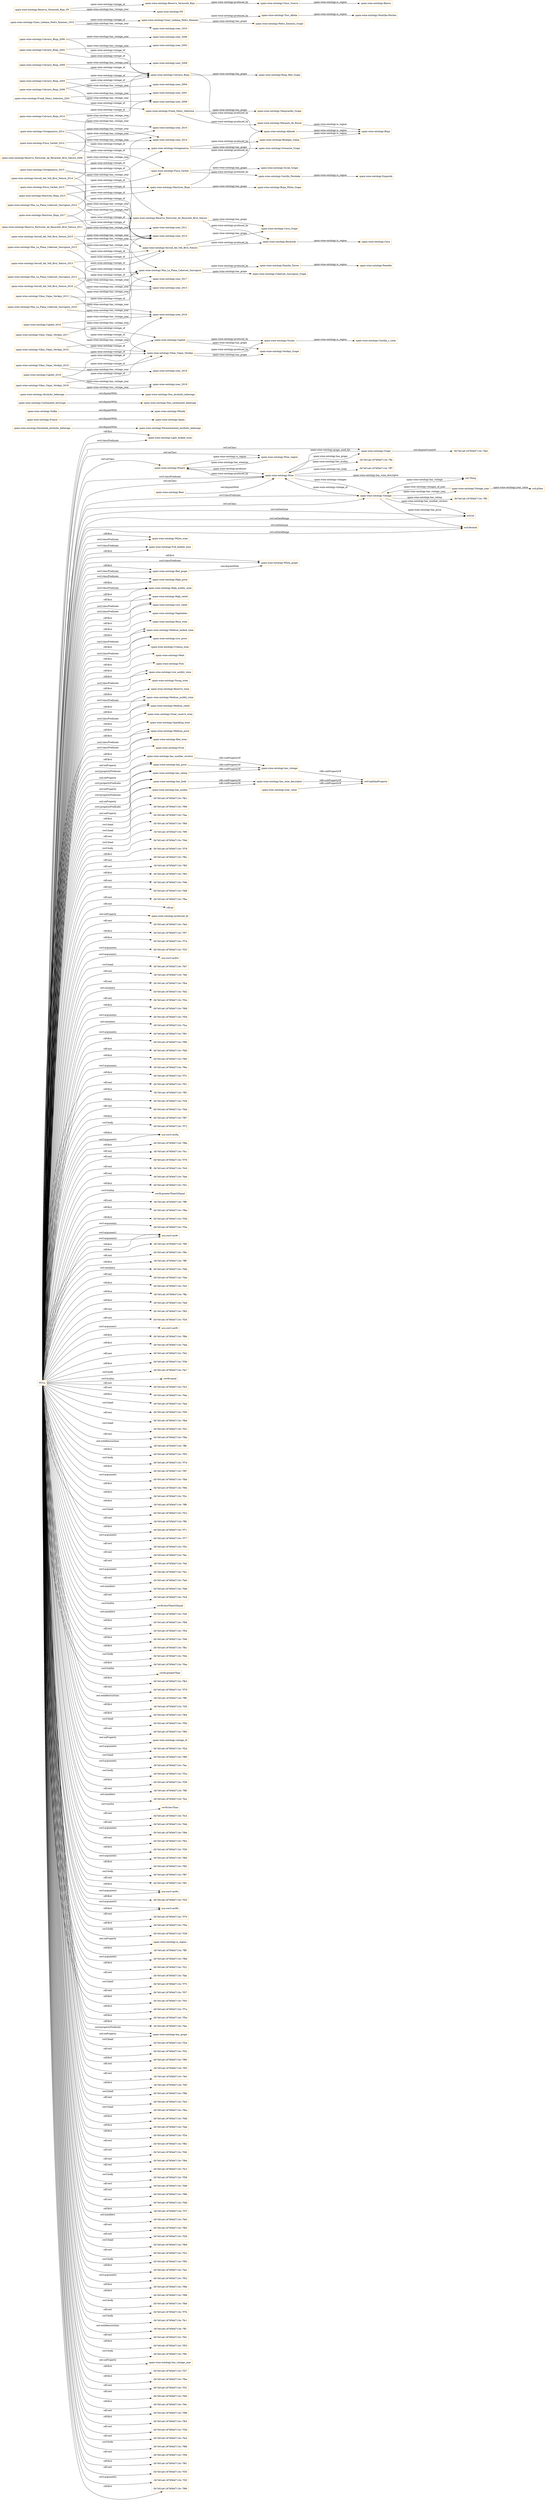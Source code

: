 digraph ar2dtool_diagram { 
rankdir=LR;
size="1501"
node [shape = rectangle, color="orange"]; "spain-wine-ontology:Light_bodied_wine" "spain-wine-ontology:Winery" "spain-wine-ontology:White_wine" "spain-wine-ontology:Full_bodied_wine" "spain-wine-ontology:White_grape" "spain-wine-ontology:Destilated_alcoholic_beberage" "spain-wine-ontology:High_price" "spain-wine-ontology:Spain" "spain-wine-ontology:Vodka" "spain-wine-ontology:High_acidity_wine" "spain-wine-ontology:High_rated" "spain-wine-ontology:Low_rated" "spain-wine-ontology:Vegetables" "spain-wine-ontology:Rose_wine" "spain-wine-ontology:Medium_bodied_wine" "spain-wine-ontology:Low_price" "spain-wine-ontology:Crianza_wine" "spain-wine-ontology:Meat" "spain-wine-ontology:Fish" "spain-wine-ontology:Whisky" "spain-wine-ontology:Wine_region" "spain-wine-ontology:Non_carbonated_beberage" "spain-wine-ontology:France" "spain-wine-ontology:Wine" "spain-wine-ontology:Grape" "spain-wine-ontology:Low_acidity_wine" "spain-wine-ontology:Young_wine" "spain-wine-ontology:Red_grape" "spain-wine-ontology:Vintage_year" "spain-wine-ontology:Beer" "spain-wine-ontology:Reserve_wine" "spain-wine-ontology:Medium_acidity_wine" "spain-wine-ontology:Non_alcoholic_beberage" "spain-wine-ontology:Medium_rated" "spain-wine-ontology:Great_reserve_wine" "spain-wine-ontology:Sparkling_wine" "spain-wine-ontology:Carbonated_beverage" "spain-wine-ontology:Medium_price" "spain-wine-ontology:Red_wine" "spain-wine-ontology:Fruit" "spain-wine-ontology:Fermentatated_alcoholic_beberage" "spain-wine-ontology:Vintage" "spain-wine-ontology:Alcoholic_beberage" ; /*classes style*/
	"spain-wine-ontology:Calvario_Rioja_2010" -> "spain-wine-ontology:Calvario_Rioja" [ label = "spain-wine-ontology:vintage_of" ];
	"spain-wine-ontology:Calvario_Rioja_2010" -> "spain-wine-ontology:year_2010" [ label = "spain-wine-ontology:has_vintage_year" ];
	"spain-wine-ontology:year_value" -> "owl:topDataProperty" [ label = "rdfs:subPropertyOf" ];
	"spain-wine-ontology:Mas_La_Plana_Cabernet_Sauvignon" -> "spain-wine-ontology:Familia_Torres" [ label = "spain-wine-ontology:produced_by" ];
	"spain-wine-ontology:Mas_La_Plana_Cabernet_Sauvignon" -> "spain-wine-ontology:Cabernet_Sauvignon_Grape" [ label = "spain-wine-ontology:has_grape" ];
	"spain-wine-ontology:Calvario_Rioja_2008" -> "spain-wine-ontology:Calvario_Rioja" [ label = "spain-wine-ontology:vintage_of" ];
	"spain-wine-ontology:Calvario_Rioja_2008" -> "spain-wine-ontology:year_2008" [ label = "spain-wine-ontology:has_vintage_year" ];
	"spain-wine-ontology:Viñas_Viejas_Verdejo_2017" -> "spain-wine-ontology:Viñas_Viejas_Verdejo" [ label = "spain-wine-ontology:vintage_of" ];
	"spain-wine-ontology:Viñas_Viejas_Verdejo_2017" -> "spain-wine-ontology:year_2017" [ label = "spain-wine-ontology:has_vintage_year" ];
	"spain-wine-ontology:Red_grape" -> "spain-wine-ontology:White_grape" [ label = "owl:disjointWith" ];
	"spain-wine-ontology:has_rating" -> "spain-wine-ontology:has_vintage" [ label = "rdfs:subPropertyOf" ];
	"spain-wine-ontology:Gines_Liebana_Pedro_Ximenez" -> "spain-wine-ontology:Toro_Albala" [ label = "spain-wine-ontology:produced_by" ];
	"spain-wine-ontology:Gines_Liebana_Pedro_Ximenez" -> "spain-wine-ontology:Pedro_Ximenez_Grape" [ label = "spain-wine-ontology:has_grape" ];
	"spain-wine-ontology:Calvario_Rioja_2002" -> "spain-wine-ontology:Calvario_Rioja" [ label = "spain-wine-ontology:vintage_of" ];
	"spain-wine-ontology:Calvario_Rioja_2002" -> "spain-wine-ontology:year_2002" [ label = "spain-wine-ontology:has_vintage_year" ];
	"spain-wine-ontology:Ossian" -> "spain-wine-ontology:Castilla_y_León" [ label = "spain-wine-ontology:is_region" ];
	"spain-wine-ontology:Carbonated_beverage" -> "spain-wine-ontology:Non_carbonated_beberage" [ label = "owl:disjointWith" ];
	"spain-wine-ontology:has_number_reviews" -> "spain-wine-ontology:has_vintage" [ label = "rdfs:subPropertyOf" ];
	"spain-wine-ontology:Reserva_Particular_de_Recaredo_Brut_Nature_2011" -> "spain-wine-ontology:Reserva_Particular_de_Recaredo_Brut_Nature" [ label = "spain-wine-ontology:vintage_of" ];
	"spain-wine-ontology:Reserva_Particular_de_Recaredo_Brut_Nature_2011" -> "spain-wine-ontology:year_2011" [ label = "spain-wine-ontology:has_vintage_year" ];
	"spain-wine-ontology:Martiries_Rioja" -> "spain-wine-ontology:Allende" [ label = "spain-wine-ontology:produced_by" ];
	"spain-wine-ontology:Martiries_Rioja" -> "spain-wine-ontology:Rioja_White_Grape" [ label = "spain-wine-ontology:has_grape" ];
	"spain-wine-ontology:Viñas_Viejas_Verdejo_2016" -> "spain-wine-ontology:Viñas_Viejas_Verdejo" [ label = "spain-wine-ontology:vintage_of" ];
	"spain-wine-ontology:Viñas_Viejas_Verdejo_2016" -> "spain-wine-ontology:year_2016" [ label = "spain-wine-ontology:has_vintage_year" ];
	"spain-wine-ontology:Mas_La_Plana_Cabernet_Sauvignon_2016" -> "spain-wine-ontology:Mas_La_Plana_Cabernet_Sauvignon" [ label = "spain-wine-ontology:vintage_of" ];
	"spain-wine-ontology:Mas_La_Plana_Cabernet_Sauvignon_2016" -> "spain-wine-ontology:year_2016" [ label = "spain-wine-ontology:has_vintage_year" ];
	"spain-wine-ontology:Serrall_del_Vell_Brut_Nature_2016" -> "spain-wine-ontology:Serrall_del_Vell_Brut_Nature" [ label = "spain-wine-ontology:vintage_of" ];
	"spain-wine-ontology:Serrall_del_Vell_Brut_Nature_2016" -> "spain-wine-ontology:year_2016" [ label = "spain-wine-ontology:has_vintage_year" ];
	"spain-wine-ontology:Recaredo" -> "spain-wine-ontology:Cava" [ label = "spain-wine-ontology:is_region" ];
	"spain-wine-ontology:Gines_Liebana_Pedro_Ximenez_1910" -> "spain-wine-ontology:Gines_Liebana_Pedro_Ximenez" [ label = "spain-wine-ontology:vintage_of" ];
	"spain-wine-ontology:Gines_Liebana_Pedro_Ximenez_1910" -> "spain-wine-ontology:year_1910" [ label = "spain-wine-ontology:has_vintage_year" ];
	"spain-wine-ontology:Bodegas_Gama" -> "spain-wine-ontology:Rioja" [ label = "spain-wine-ontology:is_region" ];
	"spain-wine-ontology:Frank_Ghery_Selection_2001" -> "spain-wine-ontology:Frank_Ghery_Selection" [ label = "spain-wine-ontology:vintage_of" ];
	"spain-wine-ontology:Frank_Ghery_Selection_2001" -> "spain-wine-ontology:year_2001" [ label = "spain-wine-ontology:has_vintage_year" ];
	"spain-wine-ontology:Martiries_Rioja_2017" -> "spain-wine-ontology:Martiries_Rioja" [ label = "spain-wine-ontology:vintage_of" ];
	"spain-wine-ontology:Martiries_Rioja_2017" -> "spain-wine-ontology:year_2017" [ label = "spain-wine-ontology:has_vintage_year" ];
	"spain-wine-ontology:Mas_La_Plana_Cabernet_Sauvignon_2010" -> "spain-wine-ontology:Mas_La_Plana_Cabernet_Sauvignon" [ label = "spain-wine-ontology:vintage_of" ];
	"spain-wine-ontology:Mas_La_Plana_Cabernet_Sauvignon_2010" -> "spain-wine-ontology:year_2010" [ label = "spain-wine-ontology:has_vintage_year" ];
	"spain-wine-ontology:has_wine_descriptor" -> "owl:topDataProperty" [ label = "rdfs:subPropertyOf" ];
	"spain-wine-ontology:has_price" -> "spain-wine-ontology:has_vintage" [ label = "rdfs:subPropertyOf" ];
	"spain-wine-ontology:Reserva_Particular_de_Recaredo_Brut_Nature_2008" -> "spain-wine-ontology:Reserva_Particular_de_Recaredo_Brut_Nature" [ label = "spain-wine-ontology:vintage_of" ];
	"spain-wine-ontology:Reserva_Particular_de_Recaredo_Brut_Nature_2008" -> "spain-wine-ontology:year_2008" [ label = "spain-wine-ontology:has_vintage_year" ];
	"spain-wine-ontology:Allende" -> "spain-wine-ontology:Rioja" [ label = "spain-wine-ontology:is_region" ];
	"spain-wine-ontology:Finca_Garbet_2015" -> "spain-wine-ontology:Finca_Garbet" [ label = "spain-wine-ontology:vintage_of" ];
	"spain-wine-ontology:Finca_Garbet_2015" -> "spain-wine-ontology:year_2015" [ label = "spain-wine-ontology:has_vintage_year" ];
	"spain-wine-ontology:Calvario_Rioja_2006" -> "spain-wine-ontology:Calvario_Rioja" [ label = "spain-wine-ontology:vintage_of" ];
	"spain-wine-ontology:Calvario_Rioja_2006" -> "spain-wine-ontology:year_2006" [ label = "spain-wine-ontology:has_vintage_year" ];
	"spain-wine-ontology:Alcoholic_beberage" -> "spain-wine-ontology:Non_alcoholic_beberage" [ label = "owl:disjointWith" ];
	"spain-wine-ontology:Viñas_Viejas_Verdejo_2015" -> "spain-wine-ontology:Viñas_Viejas_Verdejo" [ label = "spain-wine-ontology:vintage_of" ];
	"spain-wine-ontology:Viñas_Viejas_Verdejo_2015" -> "spain-wine-ontology:year_2015" [ label = "spain-wine-ontology:has_vintage_year" ];
	"spain-wine-ontology:Serrall_del_Vell_Brut_Nature" -> "spain-wine-ontology:Recaredo" [ label = "spain-wine-ontology:produced_by" ];
	"spain-wine-ontology:Serrall_del_Vell_Brut_Nature" -> "spain-wine-ontology:Cava_Grape" [ label = "spain-wine-ontology:has_grape" ];
	"spain-wine-ontology:has_acidity" -> "spain-wine-ontology:has_wine_descriptor" [ label = "rdfs:subPropertyOf" ];
	"spain-wine-ontology:Castillo_Perelada" -> "spain-wine-ontology:Empordà" [ label = "spain-wine-ontology:is_region" ];
	"spain-wine-ontology:Mas_La_Plana_Cabernet_Sauvignon_2015" -> "spain-wine-ontology:Mas_La_Plana_Cabernet_Sauvignon" [ label = "spain-wine-ontology:vintage_of" ];
	"spain-wine-ontology:Mas_La_Plana_Cabernet_Sauvignon_2015" -> "spain-wine-ontology:year_2015" [ label = "spain-wine-ontology:has_vintage_year" ];
	"spain-wine-ontology:Capitel_2018" -> "spain-wine-ontology:Capitel" [ label = "spain-wine-ontology:vintage_of" ];
	"spain-wine-ontology:Capitel_2018" -> "spain-wine-ontology:year_2018" [ label = "spain-wine-ontology:has_vintage_year" ];
	"spain-wine-ontology:Marqués_de_Riscal" -> "spain-wine-ontology:Rioja" [ label = "spain-wine-ontology:is_region" ];
	"spain-wine-ontology:Serrall_del_Vell_Brut_Nature_2015" -> "spain-wine-ontology:Serrall_del_Vell_Brut_Nature" [ label = "spain-wine-ontology:vintage_of" ];
	"spain-wine-ontology:Serrall_del_Vell_Brut_Nature_2015" -> "spain-wine-ontology:year_2015" [ label = "spain-wine-ontology:has_vintage_year" ];
	"spain-wine-ontology:Grape" -> "-3b7401a6:187856d7134:-7fed" [ label = "owl:disjointUnionOf" ];
	"spain-wine-ontology:Octogenarius" -> "spain-wine-ontology:Bodegas_Gama" [ label = "spain-wine-ontology:produced_by" ];
	"spain-wine-ontology:Octogenarius" -> "spain-wine-ontology:Grenache_Grape" [ label = "spain-wine-ontology:has_grape" ];
	"spain-wine-ontology:Calvario_Rioja" -> "spain-wine-ontology:Allende" [ label = "spain-wine-ontology:produced_by" ];
	"spain-wine-ontology:Calvario_Rioja" -> "spain-wine-ontology:Rioja_Red_Grape" [ label = "spain-wine-ontology:has_grape" ];
	"NULL" -> "-3b7401a6:187856d7134:-7fb1" [ label = "rdf:first" ];
	"NULL" -> "-3b7401a6:187856d7134:-7f96" [ label = "swrl:head" ];
	"NULL" -> "-3b7401a6:187856d7134:-7faa" [ label = "swrl:head" ];
	"NULL" -> "-3b7401a6:187856d7134:-7f60" [ label = "rdf:rest" ];
	"NULL" -> "spain-wine-ontology:has_acidity" [ label = "swrl:propertyPredicate" ];
	"NULL" -> "-3b7401a6:187856d7134:-7f9f" [ label = "swrl:head" ];
	"NULL" -> "spain-wine-ontology:Full_bodied_wine" [ label = "swrl:classPredicate" ];
	"NULL" -> "-3b7401a6:187856d7134:-7f4d" [ label = "swrl:body" ];
	"NULL" -> "-3b7401a6:187856d7134:-7f78" [ label = "rdf:first" ];
	"NULL" -> "-3b7401a6:187856d7134:-7f6c" [ label = "rdf:rest" ];
	"NULL" -> "-3b7401a6:187856d7134:-7fbf" [ label = "rdf:rest" ];
	"NULL" -> "-3b7401a6:187856d7134:-7f62" [ label = "rdf:first" ];
	"NULL" -> "-3b7401a6:187856d7134:-7f4b" [ label = "rdf:rest" ];
	"NULL" -> "spain-wine-ontology:High_acidity_wine" [ label = "swrl:classPredicate" ];
	"NULL" -> "-3b7401a6:187856d7134:-7fd8" [ label = "rdf:rest" ];
	"NULL" -> "-3b7401a6:187856d7134:-7fba" [ label = "rdf:rest" ];
	"NULL" -> "spain-wine-ontology:Winery" [ label = "owl:onClass" ];
	"NULL" -> "rdf:nil" [ label = "rdf:rest" ];
	"NULL" -> "spain-wine-ontology:Great_reserve_wine" [ label = "rdf:first" ];
	"NULL" -> "spain-wine-ontology:produced_by" [ label = "owl:onProperty" ];
	"NULL" -> "-3b7401a6:187856d7134:-7fa5" [ label = "rdf:rest" ];
	"NULL" -> "-3b7401a6:187856d7134:-7f57" [ label = "rdf:first" ];
	"NULL" -> "-3b7401a6:187856d7134:-7f74" [ label = "rdf:first" ];
	"NULL" -> "-3b7401a6:187856d7134:-7f33" [ label = "swrl:arguments" ];
	"NULL" -> "urn:swrl:var#w" [ label = "swrl:argument1" ];
	"NULL" -> "-3b7401a6:187856d7134:-7f47" [ label = "swrl:head" ];
	"NULL" -> "-3b7401a6:187856d7134:-7fdf" [ label = "rdf:rest" ];
	"NULL" -> "-3b7401a6:187856d7134:-7fb4" [ label = "rdf:rest" ];
	"NULL" -> "-3b7401a6:187856d7134:-7fd2" [ label = "owl:members" ];
	"NULL" -> "-3b7401a6:187856d7134:-7f2e" [ label = "rdf:rest" ];
	"NULL" -> "-3b7401a6:187856d7134:-7f69" [ label = "rdf:first" ];
	"NULL" -> "-3b7401a6:187856d7134:-7f5d" [ label = "swrl:arguments" ];
	"NULL" -> "-3b7401a6:187856d7134:-7fca" [ label = "owl:members" ];
	"NULL" -> "-3b7401a6:187856d7134:-7f61" [ label = "swrl:arguments" ];
	"NULL" -> "spain-wine-ontology:Meat" [ label = "rdf:first" ];
	"NULL" -> "-3b7401a6:187856d7134:-7f90" [ label = "rdf:first" ];
	"NULL" -> "spain-wine-ontology:High_price" [ label = "swrl:classPredicate" ];
	"NULL" -> "-3b7401a6:187856d7134:-7fd0" [ label = "rdf:rest" ];
	"NULL" -> "spain-wine-ontology:Red_wine" [ label = "swrl:classPredicate" ];
	"NULL" -> "spain-wine-ontology:Vintage" [ label = "owl:onClass" ];
	"NULL" -> "-3b7401a6:187856d7134:-7f95" [ label = "rdf:first" ];
	"NULL" -> "-3b7401a6:187856d7134:-7f6e" [ label = "swrl:arguments" ];
	"NULL" -> "spain-wine-ontology:Sparkling_wine" [ label = "rdf:first" ];
	"NULL" -> "-3b7401a6:187856d7134:-7f7c" [ label = "rdf:first" ];
	"NULL" -> "-3b7401a6:187856d7134:-7f51" [ label = "rdf:rest" ];
	"NULL" -> "-3b7401a6:187856d7134:-7ff3" [ label = "rdf:first" ];
	"NULL" -> "-3b7401a6:187856d7134:-7f29" [ label = "rdf:first" ];
	"NULL" -> "spain-wine-ontology:Low_rated" [ label = "swrl:classPredicate" ];
	"NULL" -> "-3b7401a6:187856d7134:-7fd4" [ label = "rdf:rest" ];
	"NULL" -> "-3b7401a6:187856d7134:-7f87" [ label = "rdf:first" ];
	"NULL" -> "-3b7401a6:187856d7134:-7f72" [ label = "swrl:body" ];
	"NULL" -> "urn:swrl:var#p" [ label = "rdf:first" ];
	"NULL" -> "-3b7401a6:187856d7134:-7f8e" [ label = "rdf:first" ];
	"NULL" -> "spain-wine-ontology:has_price" [ label = "swrl:propertyPredicate" ];
	"NULL" -> "-3b7401a6:187856d7134:-7fcc" [ label = "rdf:rest" ];
	"NULL" -> "-3b7401a6:187856d7134:-7f76" [ label = "rdf:rest" ];
	"NULL" -> "-3b7401a6:187856d7134:-7fc9" [ label = "rdf:rest" ];
	"NULL" -> "-3b7401a6:187856d7134:-7fab" [ label = "rdf:rest" ];
	"NULL" -> "-3b7401a6:187856d7134:-7f41" [ label = "rdf:first" ];
	"NULL" -> "swrlb:greaterThanOrEqual" [ label = "swrl:builtin" ];
	"NULL" -> "-3b7401a6:187856d7134:-7ff9" [ label = "rdf:rest" ];
	"NULL" -> "spain-wine-ontology:Medium_bodied_wine" [ label = "rdf:first" ];
	"NULL" -> "-3b7401a6:187856d7134:-7f8a" [ label = "rdf:first" ];
	"NULL" -> "-3b7401a6:187856d7134:-7f36" [ label = "rdf:first" ];
	"NULL" -> "spain-wine-ontology:Wine" [ label = "swrl:classPredicate" ];
	"NULL" -> "-3b7401a6:187856d7134:-7f3e" [ label = "swrl:arguments" ];
	"NULL" -> "spain-wine-ontology:has_body" [ label = "swrl:propertyPredicate" ];
	"NULL" -> "urn:swrl:var#r" [ label = "swrl:argument1" ];
	"NULL" -> "-3b7401a6:187856d7134:-7f6f" [ label = "rdf:first" ];
	"NULL" -> "xsd:int" [ label = "owl:onDatatype" ];
	"NULL" -> "-3b7401a6:187856d7134:-7f8c" [ label = "rdf:rest" ];
	"NULL" -> "-3b7401a6:187856d7134:-7ff0" [ label = "rdf:first" ];
	"NULL" -> "spain-wine-ontology:Full_bodied_wine" [ label = "rdf:first" ];
	"NULL" -> "spain-wine-ontology:has_rating" [ label = "owl:onProperty" ];
	"NULL" -> "-3b7401a6:187856d7134:-7fdb" [ label = "owl:members" ];
	"NULL" -> "-3b7401a6:187856d7134:-7fda" [ label = "rdf:rest" ];
	"NULL" -> "urn:swrl:var#p" [ label = "swrl:argument2" ];
	"NULL" -> "-3b7401a6:187856d7134:-7fc0" [ label = "rdf:first" ];
	"NULL" -> "-3b7401a6:187856d7134:-7ffa" [ label = "rdf:first" ];
	"NULL" -> "spain-wine-ontology:has_body" [ label = "owl:onProperty" ];
	"NULL" -> "-3b7401a6:187856d7134:-7fa9" [ label = "rdf:first" ];
	"NULL" -> "-3b7401a6:187856d7134:-7f63" [ label = "rdf:rest" ];
	"NULL" -> "-3b7401a6:187856d7134:-7f26" [ label = "rdf:rest" ];
	"NULL" -> "urn:swrl:var#v" [ label = "swrl:argument1" ];
	"NULL" -> "-3b7401a6:187856d7134:-7f6b" [ label = "rdf:first" ];
	"NULL" -> "-3b7401a6:187856d7134:-7fad" [ label = "rdf:first" ];
	"NULL" -> "-3b7401a6:187856d7134:-7f42" [ label = "rdf:rest" ];
	"NULL" -> "-3b7401a6:187856d7134:-7f3b" [ label = "rdf:first" ];
	"NULL" -> "-3b7401a6:187856d7134:-7fa7" [ label = "swrl:body" ];
	"NULL" -> "swrlb:equal" [ label = "swrl:builtin" ];
	"NULL" -> "-3b7401a6:187856d7134:-7fc5" [ label = "rdf:rest" ];
	"NULL" -> "-3b7401a6:187856d7134:-7fde" [ label = "rdf:rest" ];
	"NULL" -> "-3b7401a6:187856d7134:-7fa4" [ label = "rdf:first" ];
	"NULL" -> "-3b7401a6:187856d7134:-7f50" [ label = "swrl:head" ];
	"NULL" -> "-3b7401a6:187856d7134:-7fbd" [ label = "rdf:rest" ];
	"NULL" -> "-3b7401a6:187856d7134:-7f3c" [ label = "swrl:head" ];
	"NULL" -> "-3b7401a6:187856d7134:-7f9a" [ label = "rdf:rest" ];
	"NULL" -> "spain-wine-ontology:Light_bodied_wine" [ label = "rdf:first" ];
	"NULL" -> "-3b7401a6:187856d7134:-7ffb" [ label = "owl:withRestrictions" ];
	"NULL" -> "-3b7401a6:187856d7134:-7f55" [ label = "rdf:first" ];
	"NULL" -> "-3b7401a6:187856d7134:-7f7d" [ label = "swrl:body" ];
	"NULL" -> "spain-wine-ontology:Wine" [ label = "owl:onClass" ];
	"NULL" -> "-3b7401a6:187856d7134:-7f97" [ label = "rdf:first" ];
	"NULL" -> "spain-wine-ontology:White_wine" [ label = "rdf:first" ];
	"NULL" -> "-3b7401a6:187856d7134:-7fbb" [ label = "swrl:arguments" ];
	"NULL" -> "spain-wine-ontology:Light_bodied_wine" [ label = "swrl:classPredicate" ];
	"NULL" -> "-3b7401a6:187856d7134:-7f9e" [ label = "rdf:first" ];
	"NULL" -> "-3b7401a6:187856d7134:-7f2c" [ label = "rdf:first" ];
	"NULL" -> "-3b7401a6:187856d7134:-7ff8" [ label = "rdf:first" ];
	"NULL" -> "-3b7401a6:187856d7134:-7f22" [ label = "swrl:head" ];
	"NULL" -> "-3b7401a6:187856d7134:-7ff4" [ label = "rdf:rest" ];
	"NULL" -> "-3b7401a6:187856d7134:-7f71" [ label = "rdf:first" ];
	"NULL" -> "spain-wine-ontology:Medium_rated" [ label = "rdf:first" ];
	"NULL" -> "-3b7401a6:187856d7134:-7f77" [ label = "swrl:arguments" ];
	"NULL" -> "-3b7401a6:187856d7134:-7f5c" [ label = "rdf:rest" ];
	"NULL" -> "-3b7401a6:187856d7134:-7fec" [ label = "rdf:rest" ];
	"NULL" -> "-3b7401a6:187856d7134:-7faf" [ label = "rdf:rest" ];
	"NULL" -> "-3b7401a6:187856d7134:-7fa1" [ label = "swrl:arguments" ];
	"NULL" -> "spain-wine-ontology:High_rated" [ label = "rdf:first" ];
	"NULL" -> "-3b7401a6:187856d7134:-7fa0" [ label = "rdf:rest" ];
	"NULL" -> "-3b7401a6:187856d7134:-7fd6" [ label = "owl:members" ];
	"NULL" -> "-3b7401a6:187856d7134:-7fc8" [ label = "rdf:rest" ];
	"NULL" -> "swrlb:lessThanOrEqual" [ label = "swrl:builtin" ];
	"NULL" -> "-3b7401a6:187856d7134:-7fc6" [ label = "owl:members" ];
	"NULL" -> "-3b7401a6:187856d7134:-7fb8" [ label = "rdf:first" ];
	"NULL" -> "-3b7401a6:187856d7134:-7f54" [ label = "rdf:rest" ];
	"NULL" -> "-3b7401a6:187856d7134:-7f46" [ label = "rdf:first" ];
	"NULL" -> "-3b7401a6:187856d7134:-7fbc" [ label = "rdf:first" ];
	"NULL" -> "urn:swrl:var#r" [ label = "swrl:argument2" ];
	"NULL" -> "-3b7401a6:187856d7134:-7f44" [ label = "swrl:body" ];
	"NULL" -> "-3b7401a6:187856d7134:-7f4a" [ label = "rdf:first" ];
	"NULL" -> "spain-wine-ontology:White_grape" [ label = "rdf:first" ];
	"NULL" -> "swrlb:greaterThan" [ label = "swrl:builtin" ];
	"NULL" -> "-3b7401a6:187856d7134:-7fb3" [ label = "rdf:first" ];
	"NULL" -> "-3b7401a6:187856d7134:-7f79" [ label = "rdf:rest" ];
	"NULL" -> "-3b7401a6:187856d7134:-7ff6" [ label = "owl:withRestrictions" ];
	"NULL" -> "spain-wine-ontology:Red_wine" [ label = "rdf:first" ];
	"NULL" -> "-3b7401a6:187856d7134:-7f3f" [ label = "rdf:first" ];
	"NULL" -> "spain-wine-ontology:Medium_bodied_wine" [ label = "swrl:classPredicate" ];
	"NULL" -> "spain-wine-ontology:High_price" [ label = "rdf:first" ];
	"NULL" -> "spain-wine-ontology:Medium_price" [ label = "rdf:first" ];
	"NULL" -> "-3b7401a6:187856d7134:-7f64" [ label = "rdf:first" ];
	"NULL" -> "-3b7401a6:187856d7134:-7f5b" [ label = "swrl:head" ];
	"NULL" -> "spain-wine-ontology:Low_price" [ label = "rdf:first" ];
	"NULL" -> "-3b7401a6:187856d7134:-7f83" [ label = "rdf:rest" ];
	"NULL" -> "spain-wine-ontology:vintage_of" [ label = "owl:onProperty" ];
	"NULL" -> "spain-wine-ontology:Crianza_wine" [ label = "rdf:first" ];
	"NULL" -> "-3b7401a6:187856d7134:-7f24" [ label = "swrl:arguments" ];
	"NULL" -> "-3b7401a6:187856d7134:-7f80" [ label = "swrl:head" ];
	"NULL" -> "-3b7401a6:187856d7134:-7fac" [ label = "swrl:arguments" ];
	"NULL" -> "-3b7401a6:187856d7134:-7f2a" [ label = "swrl:body" ];
	"NULL" -> "-3b7401a6:187856d7134:-7f38" [ label = "rdf:first" ];
	"NULL" -> "-3b7401a6:187856d7134:-7f8f" [ label = "rdf:rest" ];
	"NULL" -> "-3b7401a6:187856d7134:-7fce" [ label = "owl:members" ];
	"NULL" -> "swrlb:lessThan" [ label = "swrl:builtin" ];
	"NULL" -> "-3b7401a6:187856d7134:-7fc4" [ label = "rdf:rest" ];
	"NULL" -> "spain-wine-ontology:Low_acidity_wine" [ label = "rdf:first" ];
	"NULL" -> "-3b7401a6:187856d7134:-7fdd" [ label = "rdf:rest" ];
	"NULL" -> "-3b7401a6:187856d7134:-7f84" [ label = "swrl:arguments" ];
	"NULL" -> "-3b7401a6:187856d7134:-7fb2" [ label = "rdf:rest" ];
	"NULL" -> "spain-wine-ontology:Fruit" [ label = "rdf:first" ];
	"NULL" -> "spain-wine-ontology:High_rated" [ label = "swrl:classPredicate" ];
	"NULL" -> "-3b7401a6:187856d7134:-7f30" [ label = "rdf:first" ];
	"NULL" -> "-3b7401a6:187856d7134:-7fb0" [ label = "swrl:arguments" ];
	"NULL" -> "spain-wine-ontology:has_price" [ label = "owl:onProperty" ];
	"NULL" -> "-3b7401a6:187856d7134:-7f92" [ label = "rdf:first" ];
	"NULL" -> "spain-wine-ontology:Medium_rated" [ label = "swrl:classPredicate" ];
	"NULL" -> "-3b7401a6:187856d7134:-7f67" [ label = "swrl:body" ];
	"NULL" -> "spain-wine-ontology:Fish" [ label = "rdf:first" ];
	"NULL" -> "-3b7401a6:187856d7134:-7f91" [ label = "rdf:rest" ];
	"NULL" -> "urn:swrl:var#a" [ label = "rdf:first" ];
	"NULL" -> "-3b7401a6:187856d7134:-7f25" [ label = "rdf:first" ];
	"NULL" -> "urn:swrl:var#b" [ label = "swrl:argument2" ];
	"NULL" -> "spain-wine-ontology:has_rating" [ label = "swrl:propertyPredicate" ];
	"NULL" -> "-3b7401a6:187856d7134:-7f70" [ label = "rdf:rest" ];
	"NULL" -> "-3b7401a6:187856d7134:-7f5e" [ label = "rdf:first" ];
	"NULL" -> "-3b7401a6:187856d7134:-7f39" [ label = "swrl:body" ];
	"NULL" -> "spain-wine-ontology:Grape" [ label = "owl:onClass" ];
	"NULL" -> "spain-wine-ontology:is_region" [ label = "owl:onProperty" ];
	"NULL" -> "-3b7401a6:187856d7134:-7ff5" [ label = "rdf:first" ];
	"NULL" -> "xsd:int" [ label = "owl:onDataRange" ];
	"NULL" -> "spain-wine-ontology:Low_acidity_wine" [ label = "swrl:classPredicate" ];
	"NULL" -> "-3b7401a6:187856d7134:-7f8d" [ label = "swrl:arguments" ];
	"NULL" -> "spain-wine-ontology:Red_grape" [ label = "rdf:first" ];
	"NULL" -> "-3b7401a6:187856d7134:-7f21" [ label = "rdf:first" ];
	"NULL" -> "-3b7401a6:187856d7134:-7fae" [ label = "rdf:rest" ];
	"NULL" -> "urn:swrl:var#r" [ label = "rdf:first" ];
	"NULL" -> "-3b7401a6:187856d7134:-7f75" [ label = "swrl:head" ];
	"NULL" -> "xsd:decimal" [ label = "owl:onDataRange" ];
	"NULL" -> "-3b7401a6:187856d7134:-7f37" [ label = "rdf:rest" ];
	"NULL" -> "-3b7401a6:187856d7134:-7f43" [ label = "rdf:first" ];
	"NULL" -> "-3b7401a6:187856d7134:-7f7a" [ label = "rdf:first" ];
	"NULL" -> "urn:swrl:var#b" [ label = "rdf:first" ];
	"NULL" -> "-3b7401a6:187856d7134:-7f5a" [ label = "rdf:first" ];
	"NULL" -> "urn:swrl:var#a" [ label = "swrl:argument2" ];
	"NULL" -> "-3b7401a6:187856d7134:-7fee" [ label = "rdf:first" ];
	"NULL" -> "spain-wine-ontology:has_grape" [ label = "swrl:propertyPredicate" ];
	"NULL" -> "-3b7401a6:187856d7134:-7f2d" [ label = "swrl:head" ];
	"NULL" -> "-3b7401a6:187856d7134:-7f32" [ label = "rdf:rest" ];
	"NULL" -> "spain-wine-ontology:High_acidity_wine" [ label = "rdf:first" ];
	"NULL" -> "-3b7401a6:187856d7134:-7f85" [ label = "rdf:first" ];
	"NULL" -> "-3b7401a6:187856d7134:-7f5f" [ label = "rdf:rest" ];
	"NULL" -> "-3b7401a6:187856d7134:-7fef" [ label = "rdf:rest" ];
	"NULL" -> "-3b7401a6:187856d7134:-7f4f" [ label = "rdf:first" ];
	"NULL" -> "spain-wine-ontology:Young_wine" [ label = "rdf:first" ];
	"NULL" -> "-3b7401a6:187856d7134:-7f8b" [ label = "swrl:head" ];
	"NULL" -> "-3b7401a6:187856d7134:-7fa3" [ label = "rdf:rest" ];
	"NULL" -> "-3b7401a6:187856d7134:-7f6a" [ label = "swrl:head" ];
	"NULL" -> "spain-wine-ontology:Low_price" [ label = "swrl:classPredicate" ];
	"NULL" -> "-3b7401a6:187856d7134:-7f48" [ label = "rdf:first" ];
	"NULL" -> "-3b7401a6:187856d7134:-7fa6" [ label = "rdf:first" ];
	"NULL" -> "-3b7401a6:187856d7134:-7f34" [ label = "rdf:first" ];
	"NULL" -> "-3b7401a6:187856d7134:-7f82" [ label = "rdf:rest" ];
	"NULL" -> "spain-wine-ontology:Vintage" [ label = "swrl:classPredicate" ];
	"NULL" -> "-3b7401a6:187856d7134:-7f40" [ label = "rdf:rest" ];
	"NULL" -> "spain-wine-ontology:has_grape" [ label = "owl:onProperty" ];
	"NULL" -> "-3b7401a6:187856d7134:-7f6d" [ label = "rdf:rest" ];
	"NULL" -> "-3b7401a6:187856d7134:-7fc3" [ label = "rdf:rest" ];
	"NULL" -> "spain-wine-ontology:Vegetables" [ label = "rdf:first" ];
	"NULL" -> "-3b7401a6:187856d7134:-7f58" [ label = "swrl:body" ];
	"NULL" -> "spain-wine-ontology:Reserve_wine" [ label = "rdf:first" ];
	"NULL" -> "-3b7401a6:187856d7134:-7fd9" [ label = "rdf:rest" ];
	"NULL" -> "-3b7401a6:187856d7134:-7f86" [ label = "rdf:rest" ];
	"NULL" -> "-3b7401a6:187856d7134:-7f49" [ label = "rdf:rest" ];
	"NULL" -> "spain-wine-ontology:Red_grape" [ label = "swrl:classPredicate" ];
	"NULL" -> "-3b7401a6:187856d7134:-7f7f" [ label = "rdf:first" ];
	"NULL" -> "-3b7401a6:187856d7134:-7fe0" [ label = "owl:members" ];
	"NULL" -> "-3b7401a6:187856d7134:-7f65" [ label = "rdf:rest" ];
	"NULL" -> "-3b7401a6:187856d7134:-7f28" [ label = "rdf:rest" ];
	"NULL" -> "spain-wine-ontology:Wine_region" [ label = "owl:onClass" ];
	"NULL" -> "-3b7401a6:187856d7134:-7fb9" [ label = "swrl:head" ];
	"NULL" -> "-3b7401a6:187856d7134:-7f23" [ label = "rdf:rest" ];
	"NULL" -> "-3b7401a6:187856d7134:-7f93" [ label = "swrl:body" ];
	"NULL" -> "spain-wine-ontology:has_number_reviews" [ label = "owl:onProperty" ];
	"NULL" -> "spain-wine-ontology:Medium_price" [ label = "swrl:classPredicate" ];
	"NULL" -> "-3b7401a6:187856d7134:-7fa2" [ label = "rdf:first" ];
	"NULL" -> "-3b7401a6:187856d7134:-7f52" [ label = "swrl:arguments" ];
	"NULL" -> "-3b7401a6:187856d7134:-7f9b" [ label = "rdf:first" ];
	"NULL" -> "spain-wine-ontology:Rose_wine" [ label = "rdf:first" ];
	"NULL" -> "-3b7401a6:187856d7134:-7f99" [ label = "rdf:first" ];
	"NULL" -> "-3b7401a6:187856d7134:-7fb6" [ label = "swrl:body" ];
	"NULL" -> "-3b7401a6:187856d7134:-7f7b" [ label = "rdf:rest" ];
	"NULL" -> "-3b7401a6:187856d7134:-7fc1" [ label = "swrl:body" ];
	"NULL" -> "-3b7401a6:187856d7134:-7ff1" [ label = "owl:withRestrictions" ];
	"NULL" -> "spain-wine-ontology:Medium_acidity_wine" [ label = "swrl:classPredicate" ];
	"NULL" -> "-3b7401a6:187856d7134:-7fd1" [ label = "rdf:rest" ];
	"NULL" -> "-3b7401a6:187856d7134:-7f53" [ label = "rdf:first" ];
	"NULL" -> "-3b7401a6:187856d7134:-7f9c" [ label = "swrl:body" ];
	"NULL" -> "spain-wine-ontology:has_vintage_year" [ label = "owl:onProperty" ];
	"NULL" -> "spain-wine-ontology:White_grape" [ label = "swrl:classPredicate" ];
	"NULL" -> "-3b7401a6:187856d7134:-7f27" [ label = "rdf:first" ];
	"NULL" -> "-3b7401a6:187856d7134:-7fbe" [ label = "rdf:first" ];
	"NULL" -> "-3b7401a6:187856d7134:-7f31" [ label = "rdf:rest" ];
	"NULL" -> "xsd:decimal" [ label = "owl:onDatatype" ];
	"NULL" -> "-3b7401a6:187856d7134:-7fd5" [ label = "rdf:rest" ];
	"NULL" -> "-3b7401a6:187856d7134:-7f4c" [ label = "rdf:first" ];
	"NULL" -> "-3b7401a6:187856d7134:-7f98" [ label = "rdf:rest" ];
	"NULL" -> "-3b7401a6:187856d7134:-7fb5" [ label = "rdf:first" ];
	"NULL" -> "-3b7401a6:187856d7134:-7f3d" [ label = "rdf:rest" ];
	"NULL" -> "-3b7401a6:187856d7134:-7fcd" [ label = "rdf:rest" ];
	"NULL" -> "spain-wine-ontology:has_acidity" [ label = "owl:onProperty" ];
	"NULL" -> "spain-wine-ontology:Medium_acidity_wine" [ label = "rdf:first" ];
	"NULL" -> "-3b7401a6:187856d7134:-7f88" [ label = "swrl:body" ];
	"NULL" -> "spain-wine-ontology:Low_rated" [ label = "rdf:first" ];
	"NULL" -> "-3b7401a6:187856d7134:-7f56" [ label = "rdf:rest" ];
	"NULL" -> "spain-wine-ontology:White_wine" [ label = "swrl:classPredicate" ];
	"NULL" -> "-3b7401a6:187856d7134:-7f81" [ label = "rdf:first" ];
	"NULL" -> "-3b7401a6:187856d7134:-7f35" [ label = "rdf:rest" ];
	"NULL" -> "-3b7401a6:187856d7134:-7f2f" [ label = "swrl:arguments" ];
	"NULL" -> "-3b7401a6:187856d7134:-7f66" [ label = "rdf:first" ];
	"spain-wine-ontology:Finca_Garbet_2014" -> "spain-wine-ontology:Finca_Garbet" [ label = "spain-wine-ontology:vintage_of" ];
	"spain-wine-ontology:Finca_Garbet_2014" -> "spain-wine-ontology:year_2014" [ label = "spain-wine-ontology:has_vintage_year" ];
	"spain-wine-ontology:Octogenarius_2015" -> "spain-wine-ontology:Octogenarius" [ label = "spain-wine-ontology:vintage_of" ];
	"spain-wine-ontology:Octogenarius_2015" -> "spain-wine-ontology:year_2015" [ label = "spain-wine-ontology:has_vintage_year" ];
	"spain-wine-ontology:Vodka" -> "spain-wine-ontology:Whisky" [ label = "owl:disjointWith" ];
	"spain-wine-ontology:Serrall_del_Vell_Brut_Nature_2014" -> "spain-wine-ontology:Serrall_del_Vell_Brut_Nature" [ label = "spain-wine-ontology:vintage_of" ];
	"spain-wine-ontology:Serrall_del_Vell_Brut_Nature_2014" -> "spain-wine-ontology:year_2014" [ label = "spain-wine-ontology:has_vintage_year" ];
	"spain-wine-ontology:Martiries_Rioja_2015" -> "spain-wine-ontology:Martiries_Rioja" [ label = "spain-wine-ontology:vintage_of" ];
	"spain-wine-ontology:Martiries_Rioja_2015" -> "spain-wine-ontology:year_2015" [ label = "spain-wine-ontology:has_vintage_year" ];
	"spain-wine-ontology:Viñas_Viejas_Verdejo" -> "spain-wine-ontology:Ossian" [ label = "spain-wine-ontology:produced_by" ];
	"spain-wine-ontology:Viñas_Viejas_Verdejo" -> "spain-wine-ontology:Verdejo_Grape" [ label = "spain-wine-ontology:has_grape" ];
	"spain-wine-ontology:Beer" -> "spain-wine-ontology:Wine" [ label = "owl:disjointWith" ];
	"spain-wine-ontology:France" -> "spain-wine-ontology:Spain" [ label = "owl:disjointWith" ];
	"spain-wine-ontology:Viñas_Viejas_Verdejo_2019" -> "spain-wine-ontology:Viñas_Viejas_Verdejo" [ label = "spain-wine-ontology:vintage_of" ];
	"spain-wine-ontology:Viñas_Viejas_Verdejo_2019" -> "spain-wine-ontology:year_2019" [ label = "spain-wine-ontology:has_vintage_year" ];
	"spain-wine-ontology:has_vintage" -> "owl:topDataProperty" [ label = "rdfs:subPropertyOf" ];
	"spain-wine-ontology:Familia_Torres" -> "spain-wine-ontology:Penedès" [ label = "spain-wine-ontology:is_region" ];
	"spain-wine-ontology:Vinos_Guerra" -> "spain-wine-ontology:Bierzo" [ label = "spain-wine-ontology:is_region" ];
	"spain-wine-ontology:Calvario_Rioja_2004" -> "spain-wine-ontology:Calvario_Rioja" [ label = "spain-wine-ontology:vintage_of" ];
	"spain-wine-ontology:Calvario_Rioja_2004" -> "spain-wine-ontology:year_2004" [ label = "spain-wine-ontology:has_vintage_year" ];
	"spain-wine-ontology:Reserva_Particular_de_Recaredo_Brut_Nature" -> "spain-wine-ontology:Recaredo" [ label = "spain-wine-ontology:produced_by" ];
	"spain-wine-ontology:Reserva_Particular_de_Recaredo_Brut_Nature" -> "spain-wine-ontology:Cava_Grape" [ label = "spain-wine-ontology:has_grape" ];
	"spain-wine-ontology:Toro_Albala" -> "spain-wine-ontology:Montilla-Moriles" [ label = "spain-wine-ontology:is_region" ];
	"spain-wine-ontology:Octogenarius_2014" -> "spain-wine-ontology:Octogenarius" [ label = "spain-wine-ontology:vintage_of" ];
	"spain-wine-ontology:Octogenarius_2014" -> "spain-wine-ontology:year_2014" [ label = "spain-wine-ontology:has_vintage_year" ];
	"spain-wine-ontology:Reserva_Vermouth_Rojo_NV" -> "spain-wine-ontology:Reserva_Vermouth_Rojo" [ label = "spain-wine-ontology:vintage_of" ];
	"spain-wine-ontology:Reserva_Vermouth_Rojo_NV" -> "spain-wine-ontology:NV" [ label = "spain-wine-ontology:has_vintage_year" ];
	"spain-wine-ontology:Mas_La_Plana_Cabernet_Sauvignon_2013" -> "spain-wine-ontology:Mas_La_Plana_Cabernet_Sauvignon" [ label = "spain-wine-ontology:vintage_of" ];
	"spain-wine-ontology:Mas_La_Plana_Cabernet_Sauvignon_2013" -> "spain-wine-ontology:year_2013" [ label = "spain-wine-ontology:has_vintage_year" ];
	"spain-wine-ontology:Capitel_2016" -> "spain-wine-ontology:Capitel" [ label = "spain-wine-ontology:vintage_of" ];
	"spain-wine-ontology:Capitel_2016" -> "spain-wine-ontology:year_2016" [ label = "spain-wine-ontology:has_vintage_year" ];
	"spain-wine-ontology:Serrall_del_Vell_Brut_Nature_2013" -> "spain-wine-ontology:Serrall_del_Vell_Brut_Nature" [ label = "spain-wine-ontology:vintage_of" ];
	"spain-wine-ontology:Serrall_del_Vell_Brut_Nature_2013" -> "spain-wine-ontology:year_2013" [ label = "spain-wine-ontology:has_vintage_year" ];
	"spain-wine-ontology:Reserva_Vermouth_Rojo" -> "spain-wine-ontology:Vinos_Guerra" [ label = "spain-wine-ontology:produced_by" ];
	"spain-wine-ontology:Capitel" -> "spain-wine-ontology:Ossian" [ label = "spain-wine-ontology:produced_by" ];
	"spain-wine-ontology:Capitel" -> "spain-wine-ontology:Verdejo_Grape" [ label = "spain-wine-ontology:has_grape" ];
	"spain-wine-ontology:Destilated_alcoholic_beberage" -> "spain-wine-ontology:Fermentatated_alcoholic_beberage" [ label = "owl:disjointWith" ];
	"spain-wine-ontology:Finca_Garbet" -> "spain-wine-ontology:Castillo_Perelada" [ label = "spain-wine-ontology:produced_by" ];
	"spain-wine-ontology:Finca_Garbet" -> "spain-wine-ontology:Syrah_Grape" [ label = "spain-wine-ontology:has_grape" ];
	"spain-wine-ontology:Calvario_Rioja_2009" -> "spain-wine-ontology:Calvario_Rioja" [ label = "spain-wine-ontology:vintage_of" ];
	"spain-wine-ontology:Calvario_Rioja_2009" -> "spain-wine-ontology:year_2009" [ label = "spain-wine-ontology:has_vintage_year" ];
	"spain-wine-ontology:Viñas_Viejas_Verdejo_2018" -> "spain-wine-ontology:Viñas_Viejas_Verdejo" [ label = "spain-wine-ontology:vintage_of" ];
	"spain-wine-ontology:Viñas_Viejas_Verdejo_2018" -> "spain-wine-ontology:year_2018" [ label = "spain-wine-ontology:has_vintage_year" ];
	"spain-wine-ontology:Frank_Ghery_Selection" -> "spain-wine-ontology:Marqués_de_Riscal" [ label = "spain-wine-ontology:produced_by" ];
	"spain-wine-ontology:Frank_Ghery_Selection" -> "spain-wine-ontology:Tempranillo_Grape" [ label = "spain-wine-ontology:has_grape" ];
	"spain-wine-ontology:has_body" -> "spain-wine-ontology:has_wine_descriptor" [ label = "rdfs:subPropertyOf" ];
	"spain-wine-ontology:Vintage" -> "spain-wine-ontology:Wine" [ label = "spain-wine-ontology:vintage_of" ];
	"spain-wine-ontology:Vintage" -> "-3b7401a6:187856d7134:-7ff2" [ label = "spain-wine-ontology:has_rating" ];
	"spain-wine-ontology:Wine" -> "-3b7401a6:187856d7134:-7ffc" [ label = "spain-wine-ontology:has_acidity" ];
	"spain-wine-ontology:Grape" -> "spain-wine-ontology:Wine" [ label = "spain-wine-ontology:grape_used_for" ];
	"spain-wine-ontology:Vintage_year" -> "xsd:gYear" [ label = "spain-wine-ontology:year_value" ];
	"spain-wine-ontology:Wine" -> "spain-wine-ontology:Vintage" [ label = "spain-wine-ontology:vintages" ];
	"spain-wine-ontology:Winery" -> "spain-wine-ontology:Wine_region" [ label = "spain-wine-ontology:is_region" ];
	"spain-wine-ontology:Vintage" -> "xsd:int" [ label = "spain-wine-ontology:has_number_reviews" ];
	"spain-wine-ontology:Wine" -> "spain-wine-ontology:Winery" [ label = "spain-wine-ontology:produced_by" ];
	"spain-wine-ontology:Vintage" -> "owl:Thing" [ label = "spain-wine-ontology:has_vintage" ];
	"spain-wine-ontology:Wine_region" -> "spain-wine-ontology:Winery" [ label = "spain-wine-ontology:has_wineries" ];
	"spain-wine-ontology:Winery" -> "spain-wine-ontology:Wine" [ label = "spain-wine-ontology:produces" ];
	"spain-wine-ontology:Vintage" -> "spain-wine-ontology:Vintage_year" [ label = "spain-wine-ontology:has_vintage_year" ];
	"spain-wine-ontology:Vintage" -> "xsd:decimal" [ label = "spain-wine-ontology:has_price" ];
	"spain-wine-ontology:Vintage_year" -> "spain-wine-ontology:Vintage" [ label = "spain-wine-ontology:vintages_of_year" ];
	"spain-wine-ontology:Wine" -> "owl:Thing" [ label = "spain-wine-ontology:has_wine_descriptor" ];
	"spain-wine-ontology:Wine" -> "-3b7401a6:187856d7134:-7ff7" [ label = "spain-wine-ontology:has_body" ];
	"spain-wine-ontology:Wine" -> "spain-wine-ontology:Grape" [ label = "spain-wine-ontology:has_grape" ];

}
